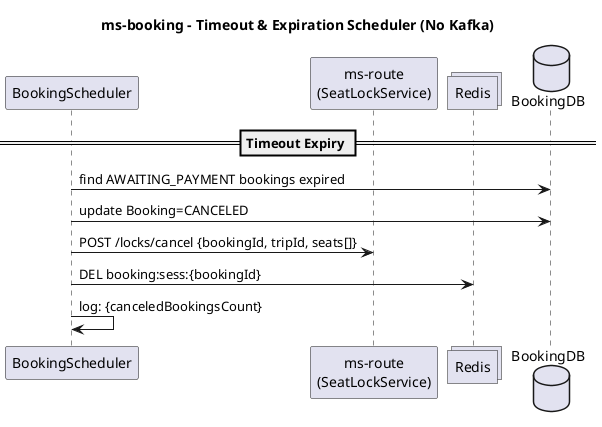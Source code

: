 @startuml
title ms-booking – Timeout & Expiration Scheduler (No Kafka)

participant "BookingScheduler" as SCHEDULER
participant "ms-route\n(SeatLockService)" as ROUTE
collections "Redis" as REDIS
database "BookingDB" as BOOKDB

== Timeout Expiry ==
SCHEDULER -> BOOKDB : find AWAITING_PAYMENT bookings expired
SCHEDULER -> BOOKDB : update Booking=CANCELED
SCHEDULER -> ROUTE : POST /locks/cancel {bookingId, tripId, seats[]}
SCHEDULER -> REDIS : DEL booking:sess:{bookingId}
SCHEDULER -> SCHEDULER : log: {canceledBookingsCount}
@enduml